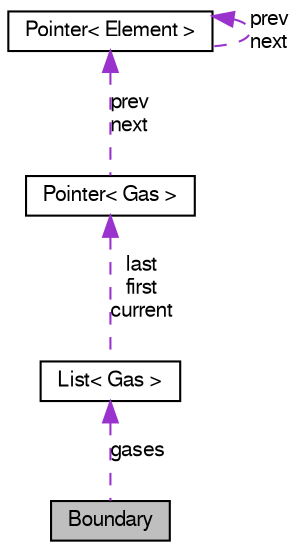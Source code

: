 digraph G
{
  edge [fontname="FreeSans",fontsize="10",labelfontname="FreeSans",labelfontsize="10"];
  node [fontname="FreeSans",fontsize="10",shape=record];
  Node1 [label="Boundary",height=0.2,width=0.4,color="black", fillcolor="grey75", style="filled" fontcolor="black"];
  Node2 -> Node1 [dir=back,color="darkorchid3",fontsize="10",style="dashed",label="gases",fontname="FreeSans"];
  Node2 [label="List\< Gas \>",height=0.2,width=0.4,color="black", fillcolor="white", style="filled",URL="$classList.html"];
  Node3 -> Node2 [dir=back,color="darkorchid3",fontsize="10",style="dashed",label="last\nfirst\ncurrent",fontname="FreeSans"];
  Node3 [label="Pointer\< Gas \>",height=0.2,width=0.4,color="black", fillcolor="white", style="filled",URL="$structPointer.html"];
  Node4 -> Node3 [dir=back,color="darkorchid3",fontsize="10",style="dashed",label="prev\nnext",fontname="FreeSans"];
  Node4 [label="Pointer\< Element \>",height=0.2,width=0.4,color="black", fillcolor="white", style="filled",URL="$structPointer.html"];
  Node4 -> Node4 [dir=back,color="darkorchid3",fontsize="10",style="dashed",label="prev\nnext",fontname="FreeSans"];
}
